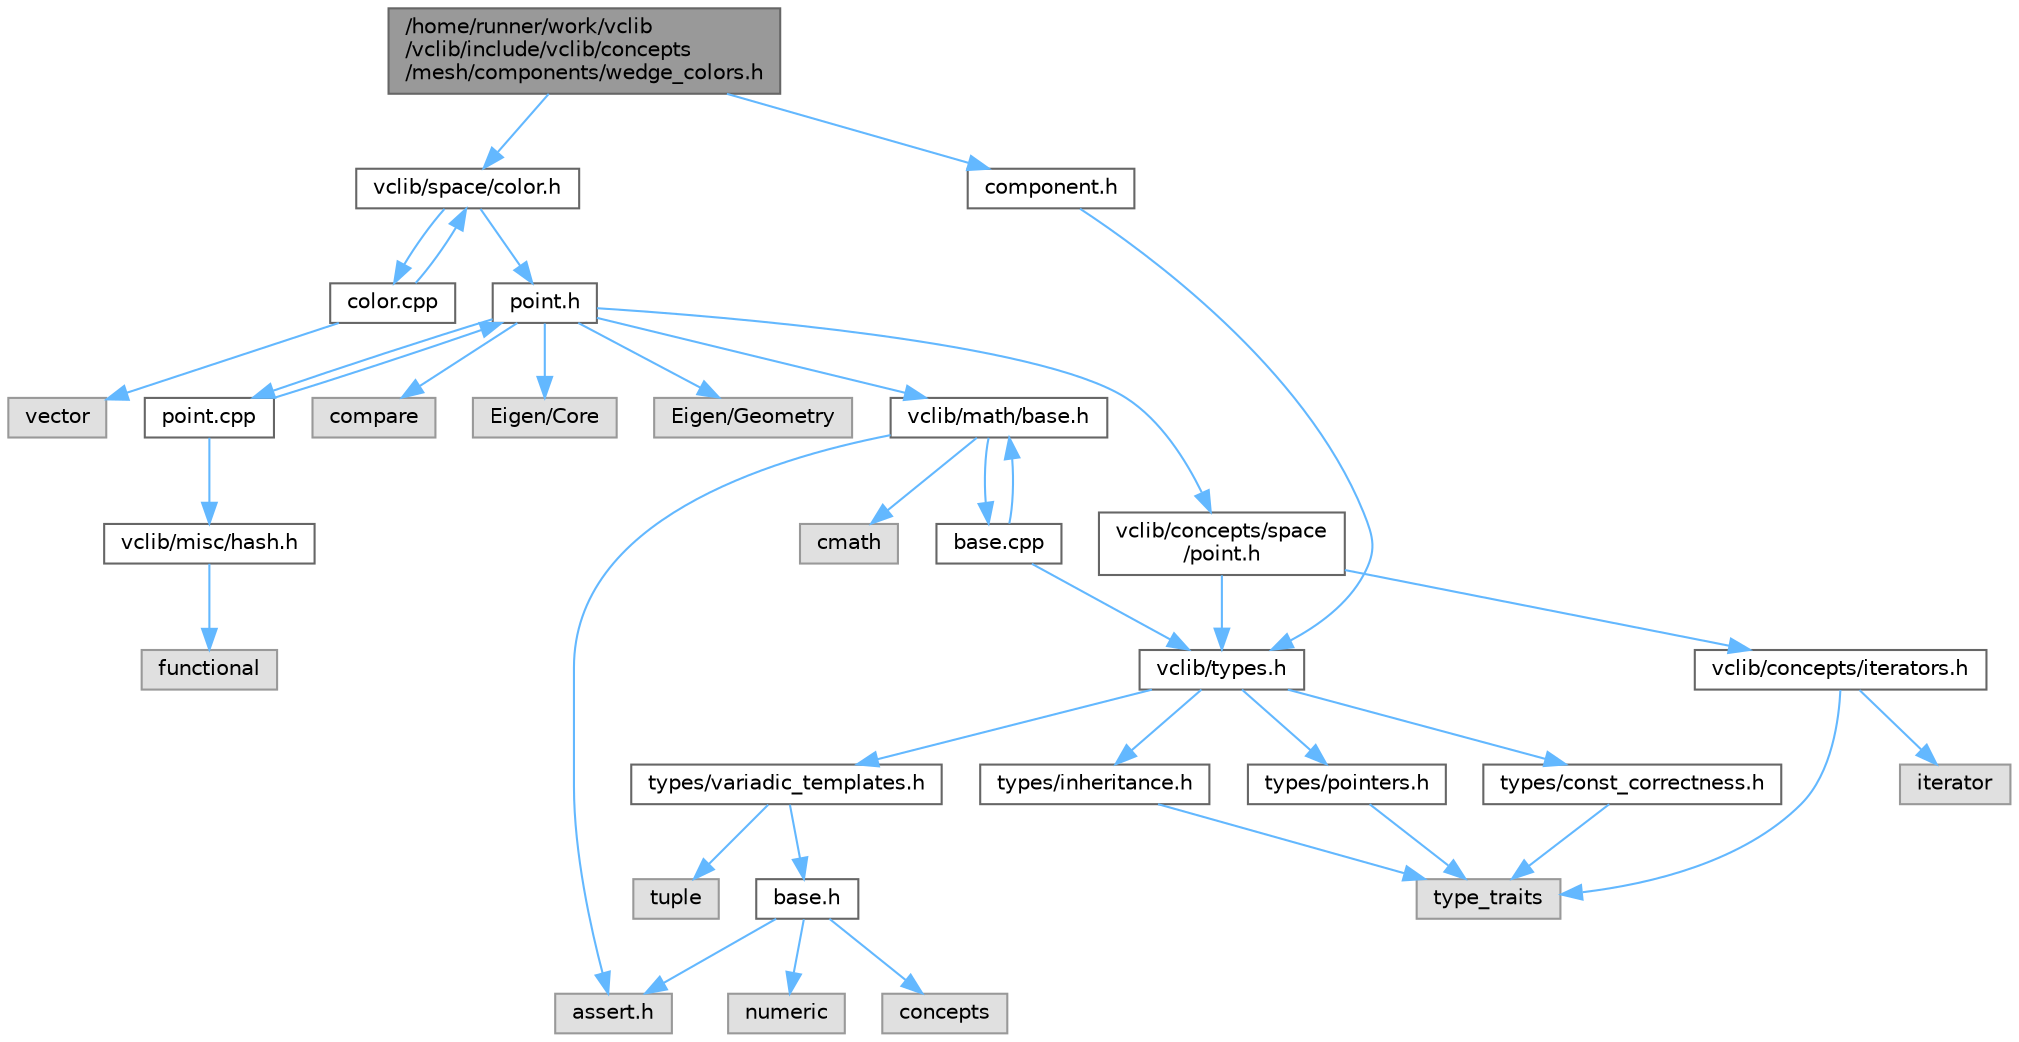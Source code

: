 digraph "/home/runner/work/vclib/vclib/include/vclib/concepts/mesh/components/wedge_colors.h"
{
 // LATEX_PDF_SIZE
  bgcolor="transparent";
  edge [fontname=Helvetica,fontsize=10,labelfontname=Helvetica,labelfontsize=10];
  node [fontname=Helvetica,fontsize=10,shape=box,height=0.2,width=0.4];
  Node1 [label="/home/runner/work/vclib\l/vclib/include/vclib/concepts\l/mesh/components/wedge_colors.h",height=0.2,width=0.4,color="gray40", fillcolor="grey60", style="filled", fontcolor="black",tooltip=" "];
  Node1 -> Node2 [color="steelblue1",style="solid"];
  Node2 [label="component.h",height=0.2,width=0.4,color="grey40", fillcolor="white", style="filled",URL="$component_8h.html",tooltip=" "];
  Node2 -> Node3 [color="steelblue1",style="solid"];
  Node3 [label="vclib/types.h",height=0.2,width=0.4,color="grey40", fillcolor="white", style="filled",URL="$types_8h.html",tooltip=" "];
  Node3 -> Node4 [color="steelblue1",style="solid"];
  Node4 [label="types/const_correctness.h",height=0.2,width=0.4,color="grey40", fillcolor="white", style="filled",URL="$types_2const__correctness_8h.html",tooltip=" "];
  Node4 -> Node5 [color="steelblue1",style="solid"];
  Node5 [label="type_traits",height=0.2,width=0.4,color="grey60", fillcolor="#E0E0E0", style="filled",tooltip=" "];
  Node3 -> Node6 [color="steelblue1",style="solid"];
  Node6 [label="types/inheritance.h",height=0.2,width=0.4,color="grey40", fillcolor="white", style="filled",URL="$inheritance_8h.html",tooltip=" "];
  Node6 -> Node5 [color="steelblue1",style="solid"];
  Node3 -> Node7 [color="steelblue1",style="solid"];
  Node7 [label="types/pointers.h",height=0.2,width=0.4,color="grey40", fillcolor="white", style="filled",URL="$types_2pointers_8h.html",tooltip=" "];
  Node7 -> Node5 [color="steelblue1",style="solid"];
  Node3 -> Node8 [color="steelblue1",style="solid"];
  Node8 [label="types/variadic_templates.h",height=0.2,width=0.4,color="grey40", fillcolor="white", style="filled",URL="$variadic__templates_8h.html",tooltip=" "];
  Node8 -> Node9 [color="steelblue1",style="solid"];
  Node9 [label="base.h",height=0.2,width=0.4,color="grey40", fillcolor="white", style="filled",URL="$types_2base_8h.html",tooltip=" "];
  Node9 -> Node10 [color="steelblue1",style="solid"];
  Node10 [label="assert.h",height=0.2,width=0.4,color="grey60", fillcolor="#E0E0E0", style="filled",tooltip=" "];
  Node9 -> Node11 [color="steelblue1",style="solid"];
  Node11 [label="concepts",height=0.2,width=0.4,color="grey60", fillcolor="#E0E0E0", style="filled",tooltip=" "];
  Node9 -> Node12 [color="steelblue1",style="solid"];
  Node12 [label="numeric",height=0.2,width=0.4,color="grey60", fillcolor="#E0E0E0", style="filled",tooltip=" "];
  Node8 -> Node13 [color="steelblue1",style="solid"];
  Node13 [label="tuple",height=0.2,width=0.4,color="grey60", fillcolor="#E0E0E0", style="filled",tooltip=" "];
  Node1 -> Node14 [color="steelblue1",style="solid"];
  Node14 [label="vclib/space/color.h",height=0.2,width=0.4,color="grey40", fillcolor="white", style="filled",URL="$space_2color_8h.html",tooltip=" "];
  Node14 -> Node15 [color="steelblue1",style="solid"];
  Node15 [label="point.h",height=0.2,width=0.4,color="grey40", fillcolor="white", style="filled",URL="$space_2point_8h.html",tooltip=" "];
  Node15 -> Node16 [color="steelblue1",style="solid"];
  Node16 [label="compare",height=0.2,width=0.4,color="grey60", fillcolor="#E0E0E0", style="filled",tooltip=" "];
  Node15 -> Node17 [color="steelblue1",style="solid"];
  Node17 [label="Eigen/Core",height=0.2,width=0.4,color="grey60", fillcolor="#E0E0E0", style="filled",tooltip=" "];
  Node15 -> Node18 [color="steelblue1",style="solid"];
  Node18 [label="Eigen/Geometry",height=0.2,width=0.4,color="grey60", fillcolor="#E0E0E0", style="filled",tooltip=" "];
  Node15 -> Node19 [color="steelblue1",style="solid"];
  Node19 [label="vclib/concepts/space\l/point.h",height=0.2,width=0.4,color="grey40", fillcolor="white", style="filled",URL="$concepts_2space_2point_8h.html",tooltip=" "];
  Node19 -> Node20 [color="steelblue1",style="solid"];
  Node20 [label="vclib/concepts/iterators.h",height=0.2,width=0.4,color="grey40", fillcolor="white", style="filled",URL="$concepts_2iterators_8h.html",tooltip=" "];
  Node20 -> Node21 [color="steelblue1",style="solid"];
  Node21 [label="iterator",height=0.2,width=0.4,color="grey60", fillcolor="#E0E0E0", style="filled",tooltip=" "];
  Node20 -> Node5 [color="steelblue1",style="solid"];
  Node19 -> Node3 [color="steelblue1",style="solid"];
  Node15 -> Node22 [color="steelblue1",style="solid"];
  Node22 [label="vclib/math/base.h",height=0.2,width=0.4,color="grey40", fillcolor="white", style="filled",URL="$math_2base_8h.html",tooltip=" "];
  Node22 -> Node23 [color="steelblue1",style="solid"];
  Node23 [label="cmath",height=0.2,width=0.4,color="grey60", fillcolor="#E0E0E0", style="filled",tooltip=" "];
  Node22 -> Node10 [color="steelblue1",style="solid"];
  Node22 -> Node24 [color="steelblue1",style="solid"];
  Node24 [label="base.cpp",height=0.2,width=0.4,color="grey40", fillcolor="white", style="filled",URL="$base_8cpp.html",tooltip=" "];
  Node24 -> Node22 [color="steelblue1",style="solid"];
  Node24 -> Node3 [color="steelblue1",style="solid"];
  Node15 -> Node25 [color="steelblue1",style="solid"];
  Node25 [label="point.cpp",height=0.2,width=0.4,color="grey40", fillcolor="white", style="filled",URL="$point_8cpp.html",tooltip=" "];
  Node25 -> Node15 [color="steelblue1",style="solid"];
  Node25 -> Node26 [color="steelblue1",style="solid"];
  Node26 [label="vclib/misc/hash.h",height=0.2,width=0.4,color="grey40", fillcolor="white", style="filled",URL="$hash_8h.html",tooltip=" "];
  Node26 -> Node27 [color="steelblue1",style="solid"];
  Node27 [label="functional",height=0.2,width=0.4,color="grey60", fillcolor="#E0E0E0", style="filled",tooltip=" "];
  Node14 -> Node28 [color="steelblue1",style="solid"];
  Node28 [label="color.cpp",height=0.2,width=0.4,color="grey40", fillcolor="white", style="filled",URL="$space_2color_8cpp.html",tooltip=" "];
  Node28 -> Node14 [color="steelblue1",style="solid"];
  Node28 -> Node29 [color="steelblue1",style="solid"];
  Node29 [label="vector",height=0.2,width=0.4,color="grey60", fillcolor="#E0E0E0", style="filled",tooltip=" "];
}
